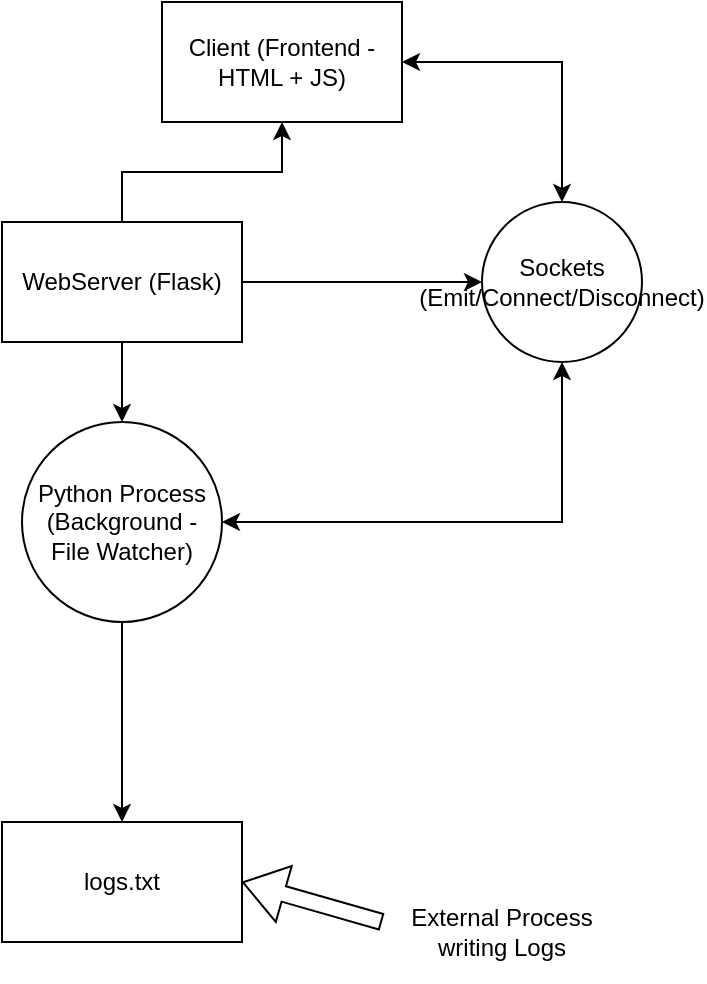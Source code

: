 <mxfile version="17.2.5" type="device"><diagram id="7bTF9Y_2n_6Bm-F4grBZ" name="Page-1"><mxGraphModel dx="1902" dy="1153" grid="1" gridSize="10" guides="1" tooltips="1" connect="1" arrows="1" fold="1" page="1" pageScale="1" pageWidth="850" pageHeight="1100" math="0" shadow="0"><root><mxCell id="0"/><mxCell id="1" parent="0"/><mxCell id="gqoFDZTFeoDqqCwFGEGr-4" style="edgeStyle=orthogonalEdgeStyle;rounded=0;orthogonalLoop=1;jettySize=auto;html=1;exitX=0.5;exitY=0;exitDx=0;exitDy=0;" edge="1" parent="1" source="gqoFDZTFeoDqqCwFGEGr-1" target="gqoFDZTFeoDqqCwFGEGr-2"><mxGeometry relative="1" as="geometry"/></mxCell><mxCell id="gqoFDZTFeoDqqCwFGEGr-16" style="edgeStyle=orthogonalEdgeStyle;rounded=0;orthogonalLoop=1;jettySize=auto;html=1;entryX=0.5;entryY=0;entryDx=0;entryDy=0;" edge="1" parent="1" source="gqoFDZTFeoDqqCwFGEGr-1" target="gqoFDZTFeoDqqCwFGEGr-10"><mxGeometry relative="1" as="geometry"/></mxCell><mxCell id="gqoFDZTFeoDqqCwFGEGr-17" style="edgeStyle=orthogonalEdgeStyle;rounded=0;orthogonalLoop=1;jettySize=auto;html=1;entryX=0;entryY=0.5;entryDx=0;entryDy=0;" edge="1" parent="1" source="gqoFDZTFeoDqqCwFGEGr-1" target="gqoFDZTFeoDqqCwFGEGr-15"><mxGeometry relative="1" as="geometry"/></mxCell><mxCell id="gqoFDZTFeoDqqCwFGEGr-1" value="&lt;div&gt;WebServer (Flask)&lt;/div&gt;" style="rounded=0;whiteSpace=wrap;html=1;" vertex="1" parent="1"><mxGeometry x="320" y="300" width="120" height="60" as="geometry"/></mxCell><mxCell id="gqoFDZTFeoDqqCwFGEGr-2" value="Client (Frontend - HTML + JS)" style="rounded=0;whiteSpace=wrap;html=1;" vertex="1" parent="1"><mxGeometry x="400" y="190" width="120" height="60" as="geometry"/></mxCell><mxCell id="gqoFDZTFeoDqqCwFGEGr-7" value="" style="endArrow=classic;startArrow=classic;html=1;rounded=0;entryX=0.5;entryY=1;entryDx=0;entryDy=0;exitX=1;exitY=0.5;exitDx=0;exitDy=0;exitPerimeter=0;" edge="1" parent="1" source="gqoFDZTFeoDqqCwFGEGr-10" target="gqoFDZTFeoDqqCwFGEGr-15"><mxGeometry width="50" height="50" relative="1" as="geometry"><mxPoint x="450" y="440" as="sourcePoint"/><mxPoint x="530" y="440" as="targetPoint"/><Array as="points"><mxPoint x="600" y="450"/></Array></mxGeometry></mxCell><mxCell id="gqoFDZTFeoDqqCwFGEGr-9" value="" style="endArrow=classic;startArrow=classic;html=1;rounded=0;entryX=1;entryY=0.5;entryDx=0;entryDy=0;exitX=0.5;exitY=0;exitDx=0;exitDy=0;" edge="1" parent="1" source="gqoFDZTFeoDqqCwFGEGr-15" target="gqoFDZTFeoDqqCwFGEGr-2"><mxGeometry width="50" height="50" relative="1" as="geometry"><mxPoint x="590" y="410" as="sourcePoint"/><mxPoint x="630" y="90" as="targetPoint"/><Array as="points"><mxPoint x="600" y="220"/></Array></mxGeometry></mxCell><mxCell id="gqoFDZTFeoDqqCwFGEGr-12" value="" style="edgeStyle=orthogonalEdgeStyle;rounded=0;orthogonalLoop=1;jettySize=auto;html=1;" edge="1" parent="1" source="gqoFDZTFeoDqqCwFGEGr-10" target="gqoFDZTFeoDqqCwFGEGr-11"><mxGeometry relative="1" as="geometry"/></mxCell><mxCell id="gqoFDZTFeoDqqCwFGEGr-10" value="Python Process (Background - File Watcher)" style="ellipse;whiteSpace=wrap;html=1;aspect=fixed;" vertex="1" parent="1"><mxGeometry x="330" y="400" width="100" height="100" as="geometry"/></mxCell><mxCell id="gqoFDZTFeoDqqCwFGEGr-11" value="logs.txt" style="whiteSpace=wrap;html=1;" vertex="1" parent="1"><mxGeometry x="320" y="600" width="120" height="60" as="geometry"/></mxCell><mxCell id="gqoFDZTFeoDqqCwFGEGr-13" value="" style="shape=flexArrow;endArrow=classic;html=1;rounded=0;width=8;endSize=6.74;" edge="1" parent="1"><mxGeometry width="50" height="50" relative="1" as="geometry"><mxPoint x="510" y="650" as="sourcePoint"/><mxPoint x="440" y="630" as="targetPoint"/></mxGeometry></mxCell><mxCell id="gqoFDZTFeoDqqCwFGEGr-14" value="&lt;div&gt;External Process writing Logs&lt;/div&gt;" style="text;html=1;strokeColor=none;fillColor=none;align=center;verticalAlign=middle;whiteSpace=wrap;rounded=0;" vertex="1" parent="1"><mxGeometry x="520" y="630" width="100" height="50" as="geometry"/></mxCell><mxCell id="gqoFDZTFeoDqqCwFGEGr-15" value="&lt;div&gt;Sockets (Emit/Connect/Disconnect)&lt;/div&gt;" style="ellipse;whiteSpace=wrap;html=1;aspect=fixed;" vertex="1" parent="1"><mxGeometry x="560" y="290" width="80" height="80" as="geometry"/></mxCell></root></mxGraphModel></diagram></mxfile>